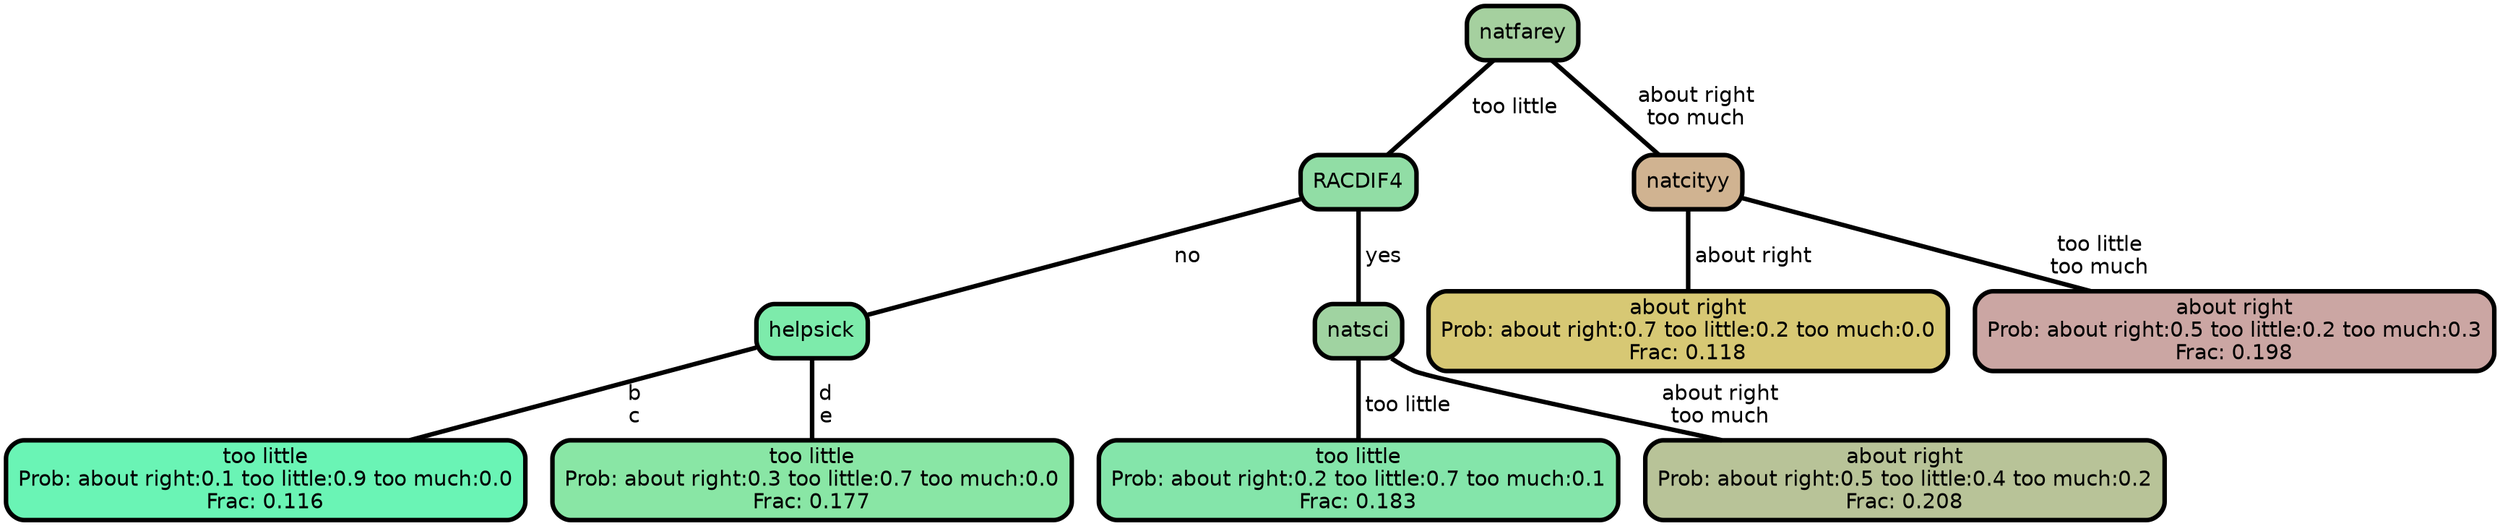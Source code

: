 graph Tree {
node [shape=box, style="filled, rounded",color="black",penwidth="3",fontcolor="black",                 fontname=helvetica] ;
graph [ranksep="0 equally", splines=straight,                 bgcolor=transparent, dpi=200] ;
edge [fontname=helvetica, color=black] ;
0 [label="too little
Prob: about right:0.1 too little:0.9 too much:0.0
Frac: 0.116", fillcolor="#6af4b5"] ;
1 [label="helpsick", fillcolor="#7debab"] ;
2 [label="too little
Prob: about right:0.3 too little:0.7 too much:0.0
Frac: 0.177", fillcolor="#89e6a5"] ;
3 [label="RACDIF4", fillcolor="#91dda5"] ;
4 [label="too little
Prob: about right:0.2 too little:0.7 too much:0.1
Frac: 0.183", fillcolor="#84e5aa"] ;
5 [label="natsci", fillcolor="#a0d3a1"] ;
6 [label="about right
Prob: about right:0.5 too little:0.4 too much:0.2
Frac: 0.208", fillcolor="#b8c398"] ;
7 [label="natfarey", fillcolor="#a5d09f"] ;
8 [label="about right
Prob: about right:0.7 too little:0.2 too much:0.0
Frac: 0.118", fillcolor="#d7c874"] ;
9 [label="natcityy", fillcolor="#d0b391"] ;
10 [label="about right
Prob: about right:0.5 too little:0.2 too much:0.3
Frac: 0.198", fillcolor="#cba6a3"] ;
1 -- 0 [label=" b\n c",penwidth=3] ;
1 -- 2 [label=" d\n e",penwidth=3] ;
3 -- 1 [label=" no",penwidth=3] ;
3 -- 5 [label=" yes",penwidth=3] ;
5 -- 4 [label=" too little",penwidth=3] ;
5 -- 6 [label=" about right\n too much",penwidth=3] ;
7 -- 3 [label=" too little",penwidth=3] ;
7 -- 9 [label=" about right\n too much",penwidth=3] ;
9 -- 8 [label=" about right",penwidth=3] ;
9 -- 10 [label=" too little\n too much",penwidth=3] ;
{rank = same;}}
